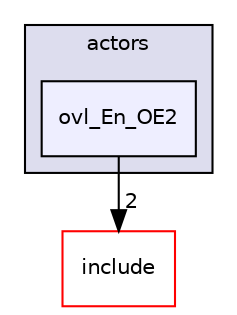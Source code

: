 digraph "src/overlays/actors/ovl_En_OE2" {
  compound=true
  node [ fontsize="10", fontname="Helvetica"];
  edge [ labelfontsize="10", labelfontname="Helvetica"];
  subgraph clusterdir_e93473484be31ce7bcb356bd643a22f8 {
    graph [ bgcolor="#ddddee", pencolor="black", label="actors" fontname="Helvetica", fontsize="10", URL="dir_e93473484be31ce7bcb356bd643a22f8.html"]
  dir_304e5586db4a1cb3b0f4af01f7837391 [shape=box, label="ovl_En_OE2", style="filled", fillcolor="#eeeeff", pencolor="black", URL="dir_304e5586db4a1cb3b0f4af01f7837391.html"];
  }
  dir_d44c64559bbebec7f509842c48db8b23 [shape=box label="include" fillcolor="white" style="filled" color="red" URL="dir_d44c64559bbebec7f509842c48db8b23.html"];
  dir_304e5586db4a1cb3b0f4af01f7837391->dir_d44c64559bbebec7f509842c48db8b23 [headlabel="2", labeldistance=1.5 headhref="dir_000317_000000.html"];
}
